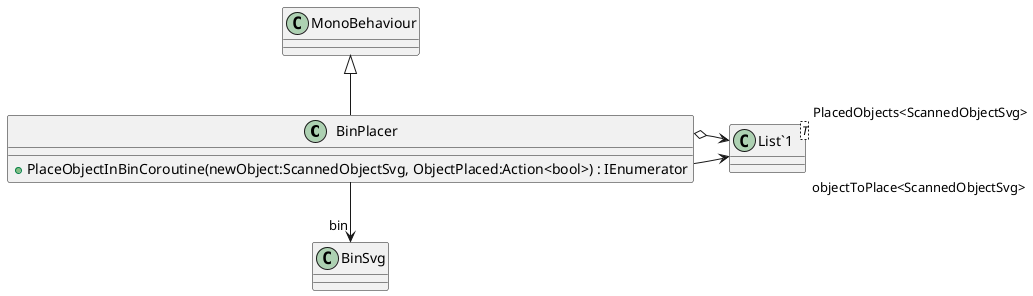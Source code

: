 @startuml
class BinPlacer {
    + PlaceObjectInBinCoroutine(newObject:ScannedObjectSvg, ObjectPlaced:Action<bool>) : IEnumerator
}
class "List`1"<T> {
}
MonoBehaviour <|-- BinPlacer
BinPlacer --> "objectToPlace<ScannedObjectSvg>" "List`1"
BinPlacer --> "bin" BinSvg
BinPlacer o-> "PlacedObjects<ScannedObjectSvg>" "List`1"
@enduml
